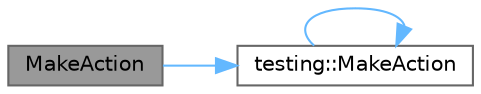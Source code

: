digraph "MakeAction"
{
 // LATEX_PDF_SIZE
  bgcolor="transparent";
  edge [fontname=Helvetica,fontsize=10,labelfontname=Helvetica,labelfontsize=10];
  node [fontname=Helvetica,fontsize=10,shape=box,height=0.2,width=0.4];
  rankdir="LR";
  Node1 [id="Node000001",label="MakeAction",height=0.2,width=0.4,color="gray40", fillcolor="grey60", style="filled", fontcolor="black",tooltip=" "];
  Node1 -> Node2 [id="edge1_Node000001_Node000002",color="steelblue1",style="solid",tooltip=" "];
  Node2 [id="Node000002",label="testing::MakeAction",height=0.2,width=0.4,color="grey40", fillcolor="white", style="filled",URL="$namespacetesting.html#a7cc2732a57997827623ee3eb3e5960b4",tooltip=" "];
  Node2 -> Node2 [id="edge2_Node000002_Node000002",color="steelblue1",style="solid",tooltip=" "];
}
